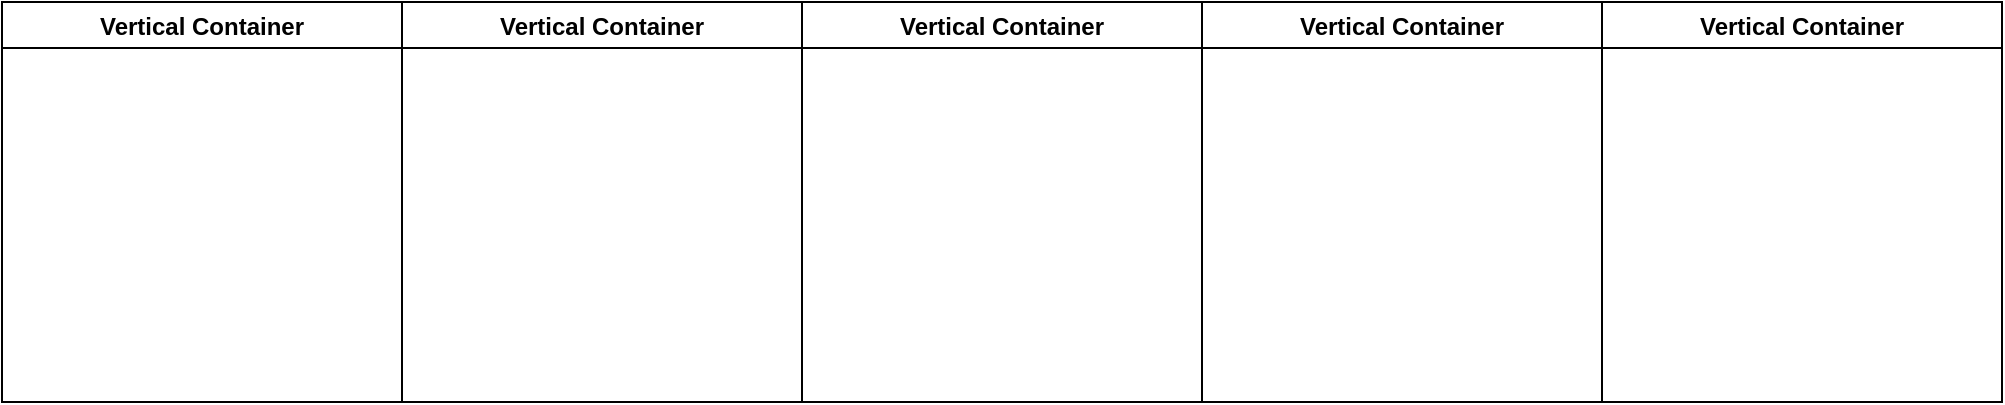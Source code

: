 <mxfile version="14.6.13" type="github">
  <diagram id="prtHgNgQTEPvFCAcTncT" name="Page-1">
    <mxGraphModel dx="1357" dy="774" grid="1" gridSize="10" guides="1" tooltips="1" connect="1" arrows="1" fold="1" page="1" pageScale="1" pageWidth="827" pageHeight="1169" math="0" shadow="0">
      <root>
        <mxCell id="0" />
        <mxCell id="1" parent="0" />
        <mxCell id="ailTWp-TDCTzvs8Eqd1J-1" value="Vertical Container" style="swimlane;" vertex="1" parent="1">
          <mxGeometry y="40" width="200" height="200" as="geometry" />
        </mxCell>
        <mxCell id="ailTWp-TDCTzvs8Eqd1J-2" value="Vertical Container" style="swimlane;" vertex="1" parent="1">
          <mxGeometry x="400" y="40" width="200" height="200" as="geometry" />
        </mxCell>
        <mxCell id="ailTWp-TDCTzvs8Eqd1J-3" value="Vertical Container" style="swimlane;" vertex="1" parent="1">
          <mxGeometry x="200" y="40" width="200" height="200" as="geometry" />
        </mxCell>
        <mxCell id="ailTWp-TDCTzvs8Eqd1J-4" value="Vertical Container" style="swimlane;" vertex="1" parent="1">
          <mxGeometry x="600" y="40" width="200" height="200" as="geometry" />
        </mxCell>
        <mxCell id="ailTWp-TDCTzvs8Eqd1J-5" value="Vertical Container" style="swimlane;" vertex="1" parent="1">
          <mxGeometry x="800" y="40" width="200" height="200" as="geometry" />
        </mxCell>
      </root>
    </mxGraphModel>
  </diagram>
</mxfile>
